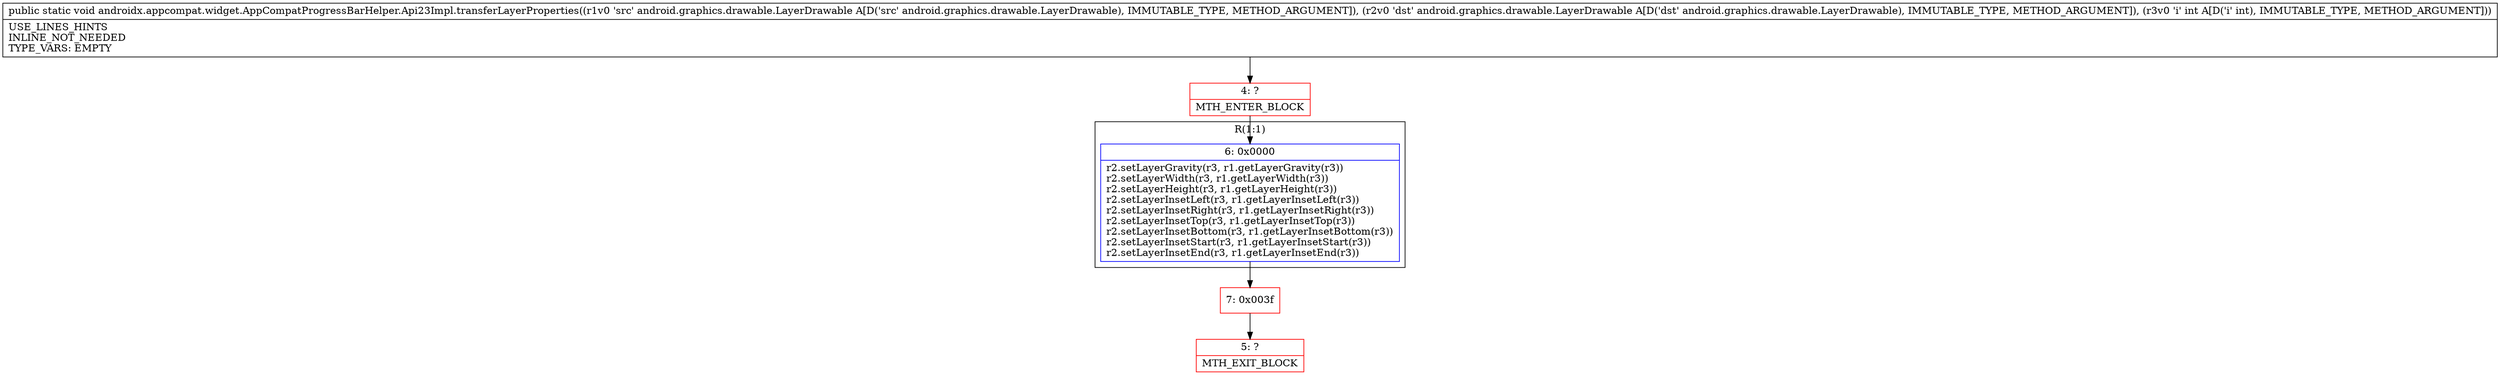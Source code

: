 digraph "CFG forandroidx.appcompat.widget.AppCompatProgressBarHelper.Api23Impl.transferLayerProperties(Landroid\/graphics\/drawable\/LayerDrawable;Landroid\/graphics\/drawable\/LayerDrawable;I)V" {
subgraph cluster_Region_1869493409 {
label = "R(1:1)";
node [shape=record,color=blue];
Node_6 [shape=record,label="{6\:\ 0x0000|r2.setLayerGravity(r3, r1.getLayerGravity(r3))\lr2.setLayerWidth(r3, r1.getLayerWidth(r3))\lr2.setLayerHeight(r3, r1.getLayerHeight(r3))\lr2.setLayerInsetLeft(r3, r1.getLayerInsetLeft(r3))\lr2.setLayerInsetRight(r3, r1.getLayerInsetRight(r3))\lr2.setLayerInsetTop(r3, r1.getLayerInsetTop(r3))\lr2.setLayerInsetBottom(r3, r1.getLayerInsetBottom(r3))\lr2.setLayerInsetStart(r3, r1.getLayerInsetStart(r3))\lr2.setLayerInsetEnd(r3, r1.getLayerInsetEnd(r3))\l}"];
}
Node_4 [shape=record,color=red,label="{4\:\ ?|MTH_ENTER_BLOCK\l}"];
Node_7 [shape=record,color=red,label="{7\:\ 0x003f}"];
Node_5 [shape=record,color=red,label="{5\:\ ?|MTH_EXIT_BLOCK\l}"];
MethodNode[shape=record,label="{public static void androidx.appcompat.widget.AppCompatProgressBarHelper.Api23Impl.transferLayerProperties((r1v0 'src' android.graphics.drawable.LayerDrawable A[D('src' android.graphics.drawable.LayerDrawable), IMMUTABLE_TYPE, METHOD_ARGUMENT]), (r2v0 'dst' android.graphics.drawable.LayerDrawable A[D('dst' android.graphics.drawable.LayerDrawable), IMMUTABLE_TYPE, METHOD_ARGUMENT]), (r3v0 'i' int A[D('i' int), IMMUTABLE_TYPE, METHOD_ARGUMENT]))  | USE_LINES_HINTS\lINLINE_NOT_NEEDED\lTYPE_VARS: EMPTY\l}"];
MethodNode -> Node_4;Node_6 -> Node_7;
Node_4 -> Node_6;
Node_7 -> Node_5;
}

